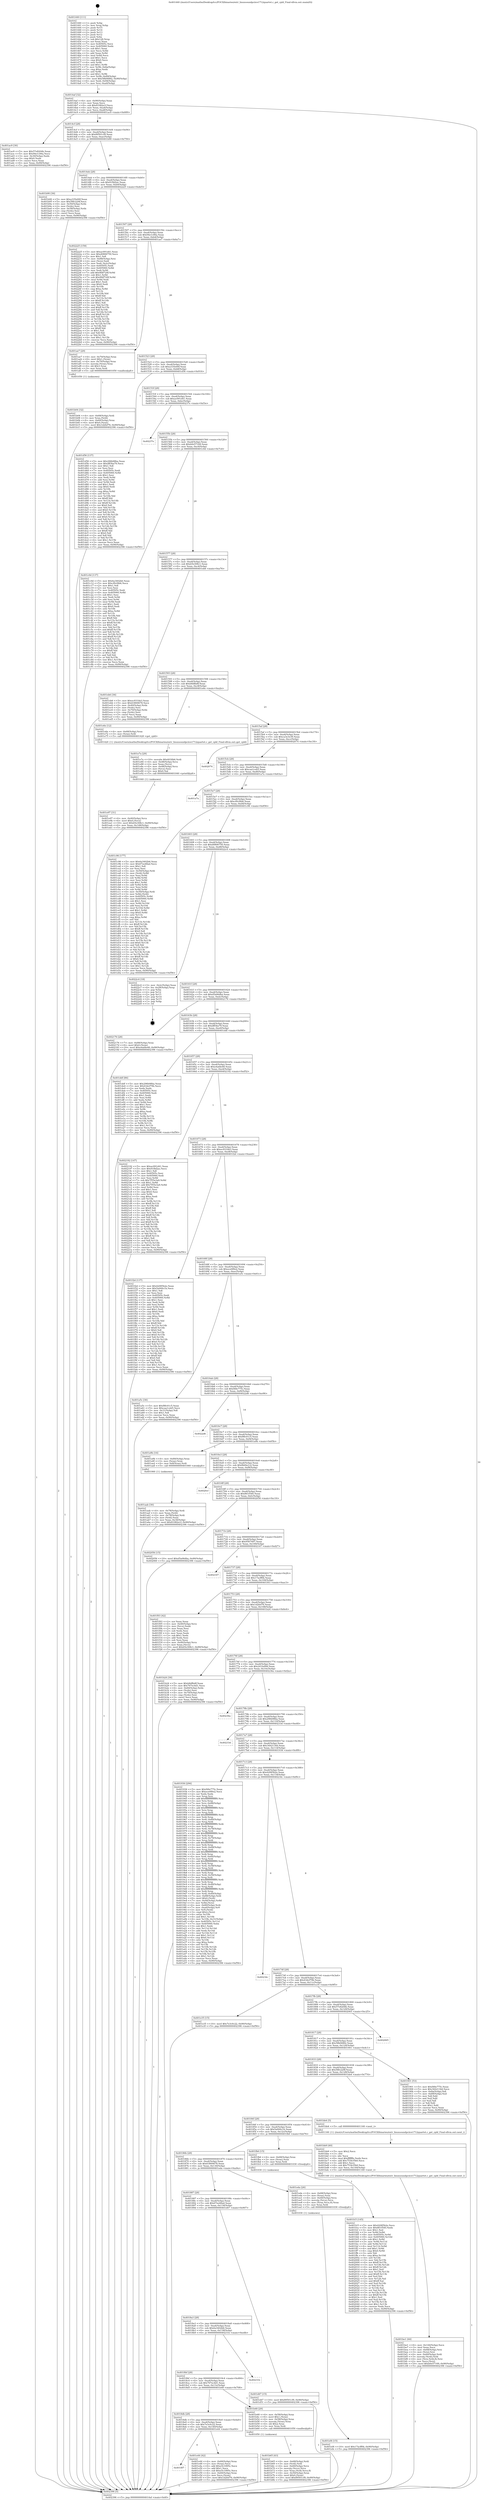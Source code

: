 digraph "0x401440" {
  label = "0x401440 (/mnt/c/Users/mathe/Desktop/tcc/POCII/binaries/extr_linuxsoundpciice1712quartet.c_get_cpld_Final-ollvm.out::main(0))"
  labelloc = "t"
  node[shape=record]

  Entry [label="",width=0.3,height=0.3,shape=circle,fillcolor=black,style=filled]
  "0x4014af" [label="{
     0x4014af [32]\l
     | [instrs]\l
     &nbsp;&nbsp;0x4014af \<+6\>: mov -0x90(%rbp),%eax\l
     &nbsp;&nbsp;0x4014b5 \<+2\>: mov %eax,%ecx\l
     &nbsp;&nbsp;0x4014b7 \<+6\>: sub $0x81082a1f,%ecx\l
     &nbsp;&nbsp;0x4014bd \<+6\>: mov %eax,-0xa4(%rbp)\l
     &nbsp;&nbsp;0x4014c3 \<+6\>: mov %ecx,-0xa8(%rbp)\l
     &nbsp;&nbsp;0x4014c9 \<+6\>: je 0000000000401ac9 \<main+0x689\>\l
  }"]
  "0x401ac9" [label="{
     0x401ac9 [30]\l
     | [instrs]\l
     &nbsp;&nbsp;0x401ac9 \<+5\>: mov $0x57e8204b,%eax\l
     &nbsp;&nbsp;0x401ace \<+5\>: mov $0x94e1c06a,%ecx\l
     &nbsp;&nbsp;0x401ad3 \<+3\>: mov -0x30(%rbp),%edx\l
     &nbsp;&nbsp;0x401ad6 \<+3\>: cmp $0x0,%edx\l
     &nbsp;&nbsp;0x401ad9 \<+3\>: cmove %ecx,%eax\l
     &nbsp;&nbsp;0x401adc \<+6\>: mov %eax,-0x90(%rbp)\l
     &nbsp;&nbsp;0x401ae2 \<+5\>: jmp 0000000000402396 \<main+0xf56\>\l
  }"]
  "0x4014cf" [label="{
     0x4014cf [28]\l
     | [instrs]\l
     &nbsp;&nbsp;0x4014cf \<+5\>: jmp 00000000004014d4 \<main+0x94\>\l
     &nbsp;&nbsp;0x4014d4 \<+6\>: mov -0xa4(%rbp),%eax\l
     &nbsp;&nbsp;0x4014da \<+5\>: sub $0x89501cf9,%eax\l
     &nbsp;&nbsp;0x4014df \<+6\>: mov %eax,-0xac(%rbp)\l
     &nbsp;&nbsp;0x4014e5 \<+6\>: je 0000000000401b90 \<main+0x750\>\l
  }"]
  Exit [label="",width=0.3,height=0.3,shape=circle,fillcolor=black,style=filled,peripheries=2]
  "0x401b90" [label="{
     0x401b90 [36]\l
     | [instrs]\l
     &nbsp;&nbsp;0x401b90 \<+5\>: mov $0xa335e00f,%eax\l
     &nbsp;&nbsp;0x401b95 \<+5\>: mov $0x58fc229f,%ecx\l
     &nbsp;&nbsp;0x401b9a \<+4\>: mov -0x50(%rbp),%rdx\l
     &nbsp;&nbsp;0x401b9e \<+2\>: mov (%rdx),%esi\l
     &nbsp;&nbsp;0x401ba0 \<+4\>: mov -0x58(%rbp),%rdx\l
     &nbsp;&nbsp;0x401ba4 \<+2\>: cmp (%rdx),%esi\l
     &nbsp;&nbsp;0x401ba6 \<+3\>: cmovl %ecx,%eax\l
     &nbsp;&nbsp;0x401ba9 \<+6\>: mov %eax,-0x90(%rbp)\l
     &nbsp;&nbsp;0x401baf \<+5\>: jmp 0000000000402396 \<main+0xf56\>\l
  }"]
  "0x4014eb" [label="{
     0x4014eb [28]\l
     | [instrs]\l
     &nbsp;&nbsp;0x4014eb \<+5\>: jmp 00000000004014f0 \<main+0xb0\>\l
     &nbsp;&nbsp;0x4014f0 \<+6\>: mov -0xa4(%rbp),%eax\l
     &nbsp;&nbsp;0x4014f6 \<+5\>: sub $0x91fbf2ac,%eax\l
     &nbsp;&nbsp;0x4014fb \<+6\>: mov %eax,-0xb0(%rbp)\l
     &nbsp;&nbsp;0x401501 \<+6\>: je 0000000000402225 \<main+0xde5\>\l
  }"]
  "0x401fc5" [label="{
     0x401fc5 [145]\l
     | [instrs]\l
     &nbsp;&nbsp;0x401fc5 \<+5\>: mov $0x42085b2e,%ecx\l
     &nbsp;&nbsp;0x401fca \<+5\>: mov $0x861f540,%edx\l
     &nbsp;&nbsp;0x401fcf \<+3\>: mov $0x1,%sil\l
     &nbsp;&nbsp;0x401fd2 \<+3\>: xor %r8d,%r8d\l
     &nbsp;&nbsp;0x401fd5 \<+8\>: mov 0x40505c,%r9d\l
     &nbsp;&nbsp;0x401fdd \<+8\>: mov 0x405060,%r10d\l
     &nbsp;&nbsp;0x401fe5 \<+4\>: sub $0x1,%r8d\l
     &nbsp;&nbsp;0x401fe9 \<+3\>: mov %r9d,%r11d\l
     &nbsp;&nbsp;0x401fec \<+3\>: add %r8d,%r11d\l
     &nbsp;&nbsp;0x401fef \<+4\>: imul %r11d,%r9d\l
     &nbsp;&nbsp;0x401ff3 \<+4\>: and $0x1,%r9d\l
     &nbsp;&nbsp;0x401ff7 \<+4\>: cmp $0x0,%r9d\l
     &nbsp;&nbsp;0x401ffb \<+3\>: sete %bl\l
     &nbsp;&nbsp;0x401ffe \<+4\>: cmp $0xa,%r10d\l
     &nbsp;&nbsp;0x402002 \<+4\>: setl %r14b\l
     &nbsp;&nbsp;0x402006 \<+3\>: mov %bl,%r15b\l
     &nbsp;&nbsp;0x402009 \<+4\>: xor $0xff,%r15b\l
     &nbsp;&nbsp;0x40200d \<+3\>: mov %r14b,%r12b\l
     &nbsp;&nbsp;0x402010 \<+4\>: xor $0xff,%r12b\l
     &nbsp;&nbsp;0x402014 \<+4\>: xor $0x1,%sil\l
     &nbsp;&nbsp;0x402018 \<+3\>: mov %r15b,%r13b\l
     &nbsp;&nbsp;0x40201b \<+4\>: and $0xff,%r13b\l
     &nbsp;&nbsp;0x40201f \<+3\>: and %sil,%bl\l
     &nbsp;&nbsp;0x402022 \<+3\>: mov %r12b,%al\l
     &nbsp;&nbsp;0x402025 \<+2\>: and $0xff,%al\l
     &nbsp;&nbsp;0x402027 \<+3\>: and %sil,%r14b\l
     &nbsp;&nbsp;0x40202a \<+3\>: or %bl,%r13b\l
     &nbsp;&nbsp;0x40202d \<+3\>: or %r14b,%al\l
     &nbsp;&nbsp;0x402030 \<+3\>: xor %al,%r13b\l
     &nbsp;&nbsp;0x402033 \<+3\>: or %r12b,%r15b\l
     &nbsp;&nbsp;0x402036 \<+4\>: xor $0xff,%r15b\l
     &nbsp;&nbsp;0x40203a \<+4\>: or $0x1,%sil\l
     &nbsp;&nbsp;0x40203e \<+3\>: and %sil,%r15b\l
     &nbsp;&nbsp;0x402041 \<+3\>: or %r15b,%r13b\l
     &nbsp;&nbsp;0x402044 \<+4\>: test $0x1,%r13b\l
     &nbsp;&nbsp;0x402048 \<+3\>: cmovne %edx,%ecx\l
     &nbsp;&nbsp;0x40204b \<+6\>: mov %ecx,-0x90(%rbp)\l
     &nbsp;&nbsp;0x402051 \<+5\>: jmp 0000000000402396 \<main+0xf56\>\l
  }"]
  "0x402225" [label="{
     0x402225 [159]\l
     | [instrs]\l
     &nbsp;&nbsp;0x402225 \<+5\>: mov $0xac091d41,%eax\l
     &nbsp;&nbsp;0x40222a \<+5\>: mov $0xd0806750,%ecx\l
     &nbsp;&nbsp;0x40222f \<+2\>: mov $0x1,%dl\l
     &nbsp;&nbsp;0x402231 \<+7\>: mov -0x88(%rbp),%rsi\l
     &nbsp;&nbsp;0x402238 \<+2\>: mov (%rsi),%edi\l
     &nbsp;&nbsp;0x40223a \<+3\>: mov %edi,-0x2c(%rbp)\l
     &nbsp;&nbsp;0x40223d \<+7\>: mov 0x40505c,%edi\l
     &nbsp;&nbsp;0x402244 \<+8\>: mov 0x405060,%r8d\l
     &nbsp;&nbsp;0x40224c \<+3\>: mov %edi,%r9d\l
     &nbsp;&nbsp;0x40224f \<+7\>: add $0x9fdf729f,%r9d\l
     &nbsp;&nbsp;0x402256 \<+4\>: sub $0x1,%r9d\l
     &nbsp;&nbsp;0x40225a \<+7\>: sub $0x9fdf729f,%r9d\l
     &nbsp;&nbsp;0x402261 \<+4\>: imul %r9d,%edi\l
     &nbsp;&nbsp;0x402265 \<+3\>: and $0x1,%edi\l
     &nbsp;&nbsp;0x402268 \<+3\>: cmp $0x0,%edi\l
     &nbsp;&nbsp;0x40226b \<+4\>: sete %r10b\l
     &nbsp;&nbsp;0x40226f \<+4\>: cmp $0xa,%r8d\l
     &nbsp;&nbsp;0x402273 \<+4\>: setl %r11b\l
     &nbsp;&nbsp;0x402277 \<+3\>: mov %r10b,%bl\l
     &nbsp;&nbsp;0x40227a \<+3\>: xor $0xff,%bl\l
     &nbsp;&nbsp;0x40227d \<+3\>: mov %r11b,%r14b\l
     &nbsp;&nbsp;0x402280 \<+4\>: xor $0xff,%r14b\l
     &nbsp;&nbsp;0x402284 \<+3\>: xor $0x1,%dl\l
     &nbsp;&nbsp;0x402287 \<+3\>: mov %bl,%r15b\l
     &nbsp;&nbsp;0x40228a \<+4\>: and $0xff,%r15b\l
     &nbsp;&nbsp;0x40228e \<+3\>: and %dl,%r10b\l
     &nbsp;&nbsp;0x402291 \<+3\>: mov %r14b,%r12b\l
     &nbsp;&nbsp;0x402294 \<+4\>: and $0xff,%r12b\l
     &nbsp;&nbsp;0x402298 \<+3\>: and %dl,%r11b\l
     &nbsp;&nbsp;0x40229b \<+3\>: or %r10b,%r15b\l
     &nbsp;&nbsp;0x40229e \<+3\>: or %r11b,%r12b\l
     &nbsp;&nbsp;0x4022a1 \<+3\>: xor %r12b,%r15b\l
     &nbsp;&nbsp;0x4022a4 \<+3\>: or %r14b,%bl\l
     &nbsp;&nbsp;0x4022a7 \<+3\>: xor $0xff,%bl\l
     &nbsp;&nbsp;0x4022aa \<+3\>: or $0x1,%dl\l
     &nbsp;&nbsp;0x4022ad \<+2\>: and %dl,%bl\l
     &nbsp;&nbsp;0x4022af \<+3\>: or %bl,%r15b\l
     &nbsp;&nbsp;0x4022b2 \<+4\>: test $0x1,%r15b\l
     &nbsp;&nbsp;0x4022b6 \<+3\>: cmovne %ecx,%eax\l
     &nbsp;&nbsp;0x4022b9 \<+6\>: mov %eax,-0x90(%rbp)\l
     &nbsp;&nbsp;0x4022bf \<+5\>: jmp 0000000000402396 \<main+0xf56\>\l
  }"]
  "0x401507" [label="{
     0x401507 [28]\l
     | [instrs]\l
     &nbsp;&nbsp;0x401507 \<+5\>: jmp 000000000040150c \<main+0xcc\>\l
     &nbsp;&nbsp;0x40150c \<+6\>: mov -0xa4(%rbp),%eax\l
     &nbsp;&nbsp;0x401512 \<+5\>: sub $0x94e1c06a,%eax\l
     &nbsp;&nbsp;0x401517 \<+6\>: mov %eax,-0xb4(%rbp)\l
     &nbsp;&nbsp;0x40151d \<+6\>: je 0000000000401ae7 \<main+0x6a7\>\l
  }"]
  "0x401ef4" [label="{
     0x401ef4 [15]\l
     | [instrs]\l
     &nbsp;&nbsp;0x401ef4 \<+10\>: movl $0x17acff0b,-0x90(%rbp)\l
     &nbsp;&nbsp;0x401efe \<+5\>: jmp 0000000000402396 \<main+0xf56\>\l
  }"]
  "0x401ae7" [label="{
     0x401ae7 [29]\l
     | [instrs]\l
     &nbsp;&nbsp;0x401ae7 \<+4\>: mov -0x70(%rbp),%rax\l
     &nbsp;&nbsp;0x401aeb \<+6\>: movl $0x1,(%rax)\l
     &nbsp;&nbsp;0x401af1 \<+4\>: mov -0x70(%rbp),%rax\l
     &nbsp;&nbsp;0x401af5 \<+3\>: movslq (%rax),%rax\l
     &nbsp;&nbsp;0x401af8 \<+4\>: shl $0x3,%rax\l
     &nbsp;&nbsp;0x401afc \<+3\>: mov %rax,%rdi\l
     &nbsp;&nbsp;0x401aff \<+5\>: call 0000000000401050 \<malloc@plt\>\l
     | [calls]\l
     &nbsp;&nbsp;0x401050 \{1\} (unknown)\l
  }"]
  "0x401523" [label="{
     0x401523 [28]\l
     | [instrs]\l
     &nbsp;&nbsp;0x401523 \<+5\>: jmp 0000000000401528 \<main+0xe8\>\l
     &nbsp;&nbsp;0x401528 \<+6\>: mov -0xa4(%rbp),%eax\l
     &nbsp;&nbsp;0x40152e \<+5\>: sub $0xa335e00f,%eax\l
     &nbsp;&nbsp;0x401533 \<+6\>: mov %eax,-0xb8(%rbp)\l
     &nbsp;&nbsp;0x401539 \<+6\>: je 0000000000401d56 \<main+0x916\>\l
  }"]
  "0x401e97" [label="{
     0x401e97 [31]\l
     | [instrs]\l
     &nbsp;&nbsp;0x401e97 \<+4\>: mov -0x40(%rbp),%rcx\l
     &nbsp;&nbsp;0x401e9b \<+6\>: movl $0x0,(%rcx)\l
     &nbsp;&nbsp;0x401ea1 \<+10\>: movl $0xb5e308c1,-0x90(%rbp)\l
     &nbsp;&nbsp;0x401eab \<+6\>: mov %eax,-0x148(%rbp)\l
     &nbsp;&nbsp;0x401eb1 \<+5\>: jmp 0000000000402396 \<main+0xf56\>\l
  }"]
  "0x401d56" [label="{
     0x401d56 [137]\l
     | [instrs]\l
     &nbsp;&nbsp;0x401d56 \<+5\>: mov $0x296b98ba,%eax\l
     &nbsp;&nbsp;0x401d5b \<+5\>: mov $0xdff3ba79,%ecx\l
     &nbsp;&nbsp;0x401d60 \<+2\>: mov $0x1,%dl\l
     &nbsp;&nbsp;0x401d62 \<+2\>: xor %esi,%esi\l
     &nbsp;&nbsp;0x401d64 \<+7\>: mov 0x40505c,%edi\l
     &nbsp;&nbsp;0x401d6b \<+8\>: mov 0x405060,%r8d\l
     &nbsp;&nbsp;0x401d73 \<+3\>: sub $0x1,%esi\l
     &nbsp;&nbsp;0x401d76 \<+3\>: mov %edi,%r9d\l
     &nbsp;&nbsp;0x401d79 \<+3\>: add %esi,%r9d\l
     &nbsp;&nbsp;0x401d7c \<+4\>: imul %r9d,%edi\l
     &nbsp;&nbsp;0x401d80 \<+3\>: and $0x1,%edi\l
     &nbsp;&nbsp;0x401d83 \<+3\>: cmp $0x0,%edi\l
     &nbsp;&nbsp;0x401d86 \<+4\>: sete %r10b\l
     &nbsp;&nbsp;0x401d8a \<+4\>: cmp $0xa,%r8d\l
     &nbsp;&nbsp;0x401d8e \<+4\>: setl %r11b\l
     &nbsp;&nbsp;0x401d92 \<+3\>: mov %r10b,%bl\l
     &nbsp;&nbsp;0x401d95 \<+3\>: xor $0xff,%bl\l
     &nbsp;&nbsp;0x401d98 \<+3\>: mov %r11b,%r14b\l
     &nbsp;&nbsp;0x401d9b \<+4\>: xor $0xff,%r14b\l
     &nbsp;&nbsp;0x401d9f \<+3\>: xor $0x0,%dl\l
     &nbsp;&nbsp;0x401da2 \<+3\>: mov %bl,%r15b\l
     &nbsp;&nbsp;0x401da5 \<+4\>: and $0x0,%r15b\l
     &nbsp;&nbsp;0x401da9 \<+3\>: and %dl,%r10b\l
     &nbsp;&nbsp;0x401dac \<+3\>: mov %r14b,%r12b\l
     &nbsp;&nbsp;0x401daf \<+4\>: and $0x0,%r12b\l
     &nbsp;&nbsp;0x401db3 \<+3\>: and %dl,%r11b\l
     &nbsp;&nbsp;0x401db6 \<+3\>: or %r10b,%r15b\l
     &nbsp;&nbsp;0x401db9 \<+3\>: or %r11b,%r12b\l
     &nbsp;&nbsp;0x401dbc \<+3\>: xor %r12b,%r15b\l
     &nbsp;&nbsp;0x401dbf \<+3\>: or %r14b,%bl\l
     &nbsp;&nbsp;0x401dc2 \<+3\>: xor $0xff,%bl\l
     &nbsp;&nbsp;0x401dc5 \<+3\>: or $0x0,%dl\l
     &nbsp;&nbsp;0x401dc8 \<+2\>: and %dl,%bl\l
     &nbsp;&nbsp;0x401dca \<+3\>: or %bl,%r15b\l
     &nbsp;&nbsp;0x401dcd \<+4\>: test $0x1,%r15b\l
     &nbsp;&nbsp;0x401dd1 \<+3\>: cmovne %ecx,%eax\l
     &nbsp;&nbsp;0x401dd4 \<+6\>: mov %eax,-0x90(%rbp)\l
     &nbsp;&nbsp;0x401dda \<+5\>: jmp 0000000000402396 \<main+0xf56\>\l
  }"]
  "0x40153f" [label="{
     0x40153f [28]\l
     | [instrs]\l
     &nbsp;&nbsp;0x40153f \<+5\>: jmp 0000000000401544 \<main+0x104\>\l
     &nbsp;&nbsp;0x401544 \<+6\>: mov -0xa4(%rbp),%eax\l
     &nbsp;&nbsp;0x40154a \<+5\>: sub $0xac091d41,%eax\l
     &nbsp;&nbsp;0x40154f \<+6\>: mov %eax,-0xbc(%rbp)\l
     &nbsp;&nbsp;0x401555 \<+6\>: je 000000000040237e \<main+0xf3e\>\l
  }"]
  "0x401e7a" [label="{
     0x401e7a [29]\l
     | [instrs]\l
     &nbsp;&nbsp;0x401e7a \<+10\>: movabs $0x4030b6,%rdi\l
     &nbsp;&nbsp;0x401e84 \<+4\>: mov -0x48(%rbp),%rcx\l
     &nbsp;&nbsp;0x401e88 \<+2\>: mov %eax,(%rcx)\l
     &nbsp;&nbsp;0x401e8a \<+4\>: mov -0x48(%rbp),%rcx\l
     &nbsp;&nbsp;0x401e8e \<+2\>: mov (%rcx),%esi\l
     &nbsp;&nbsp;0x401e90 \<+2\>: mov $0x0,%al\l
     &nbsp;&nbsp;0x401e92 \<+5\>: call 0000000000401040 \<printf@plt\>\l
     | [calls]\l
     &nbsp;&nbsp;0x401040 \{1\} (unknown)\l
  }"]
  "0x40237e" [label="{
     0x40237e\l
  }", style=dashed]
  "0x40155b" [label="{
     0x40155b [28]\l
     | [instrs]\l
     &nbsp;&nbsp;0x40155b \<+5\>: jmp 0000000000401560 \<main+0x120\>\l
     &nbsp;&nbsp;0x401560 \<+6\>: mov -0xa4(%rbp),%eax\l
     &nbsp;&nbsp;0x401566 \<+5\>: sub $0xb0e57169,%eax\l
     &nbsp;&nbsp;0x40156b \<+6\>: mov %eax,-0xc0(%rbp)\l
     &nbsp;&nbsp;0x401571 \<+6\>: je 0000000000401c0d \<main+0x7cd\>\l
  }"]
  "0x4018f7" [label="{
     0x4018f7\l
  }", style=dashed]
  "0x401c0d" [label="{
     0x401c0d [137]\l
     | [instrs]\l
     &nbsp;&nbsp;0x401c0d \<+5\>: mov $0x6a3402b6,%eax\l
     &nbsp;&nbsp;0x401c12 \<+5\>: mov $0xcf0cf4b6,%ecx\l
     &nbsp;&nbsp;0x401c17 \<+2\>: mov $0x1,%dl\l
     &nbsp;&nbsp;0x401c19 \<+2\>: xor %esi,%esi\l
     &nbsp;&nbsp;0x401c1b \<+7\>: mov 0x40505c,%edi\l
     &nbsp;&nbsp;0x401c22 \<+8\>: mov 0x405060,%r8d\l
     &nbsp;&nbsp;0x401c2a \<+3\>: sub $0x1,%esi\l
     &nbsp;&nbsp;0x401c2d \<+3\>: mov %edi,%r9d\l
     &nbsp;&nbsp;0x401c30 \<+3\>: add %esi,%r9d\l
     &nbsp;&nbsp;0x401c33 \<+4\>: imul %r9d,%edi\l
     &nbsp;&nbsp;0x401c37 \<+3\>: and $0x1,%edi\l
     &nbsp;&nbsp;0x401c3a \<+3\>: cmp $0x0,%edi\l
     &nbsp;&nbsp;0x401c3d \<+4\>: sete %r10b\l
     &nbsp;&nbsp;0x401c41 \<+4\>: cmp $0xa,%r8d\l
     &nbsp;&nbsp;0x401c45 \<+4\>: setl %r11b\l
     &nbsp;&nbsp;0x401c49 \<+3\>: mov %r10b,%bl\l
     &nbsp;&nbsp;0x401c4c \<+3\>: xor $0xff,%bl\l
     &nbsp;&nbsp;0x401c4f \<+3\>: mov %r11b,%r14b\l
     &nbsp;&nbsp;0x401c52 \<+4\>: xor $0xff,%r14b\l
     &nbsp;&nbsp;0x401c56 \<+3\>: xor $0x1,%dl\l
     &nbsp;&nbsp;0x401c59 \<+3\>: mov %bl,%r15b\l
     &nbsp;&nbsp;0x401c5c \<+4\>: and $0xff,%r15b\l
     &nbsp;&nbsp;0x401c60 \<+3\>: and %dl,%r10b\l
     &nbsp;&nbsp;0x401c63 \<+3\>: mov %r14b,%r12b\l
     &nbsp;&nbsp;0x401c66 \<+4\>: and $0xff,%r12b\l
     &nbsp;&nbsp;0x401c6a \<+3\>: and %dl,%r11b\l
     &nbsp;&nbsp;0x401c6d \<+3\>: or %r10b,%r15b\l
     &nbsp;&nbsp;0x401c70 \<+3\>: or %r11b,%r12b\l
     &nbsp;&nbsp;0x401c73 \<+3\>: xor %r12b,%r15b\l
     &nbsp;&nbsp;0x401c76 \<+3\>: or %r14b,%bl\l
     &nbsp;&nbsp;0x401c79 \<+3\>: xor $0xff,%bl\l
     &nbsp;&nbsp;0x401c7c \<+3\>: or $0x1,%dl\l
     &nbsp;&nbsp;0x401c7f \<+2\>: and %dl,%bl\l
     &nbsp;&nbsp;0x401c81 \<+3\>: or %bl,%r15b\l
     &nbsp;&nbsp;0x401c84 \<+4\>: test $0x1,%r15b\l
     &nbsp;&nbsp;0x401c88 \<+3\>: cmovne %ecx,%eax\l
     &nbsp;&nbsp;0x401c8b \<+6\>: mov %eax,-0x90(%rbp)\l
     &nbsp;&nbsp;0x401c91 \<+5\>: jmp 0000000000402396 \<main+0xf56\>\l
  }"]
  "0x401577" [label="{
     0x401577 [28]\l
     | [instrs]\l
     &nbsp;&nbsp;0x401577 \<+5\>: jmp 000000000040157c \<main+0x13c\>\l
     &nbsp;&nbsp;0x40157c \<+6\>: mov -0xa4(%rbp),%eax\l
     &nbsp;&nbsp;0x401582 \<+5\>: sub $0xb5e308c1,%eax\l
     &nbsp;&nbsp;0x401587 \<+6\>: mov %eax,-0xc4(%rbp)\l
     &nbsp;&nbsp;0x40158d \<+6\>: je 0000000000401eb6 \<main+0xa76\>\l
  }"]
  "0x401e44" [label="{
     0x401e44 [42]\l
     | [instrs]\l
     &nbsp;&nbsp;0x401e44 \<+4\>: mov -0x60(%rbp),%rax\l
     &nbsp;&nbsp;0x401e48 \<+2\>: mov (%rax),%ecx\l
     &nbsp;&nbsp;0x401e4a \<+6\>: add $0xe5c1895c,%ecx\l
     &nbsp;&nbsp;0x401e50 \<+3\>: add $0x1,%ecx\l
     &nbsp;&nbsp;0x401e53 \<+6\>: sub $0xe5c1895c,%ecx\l
     &nbsp;&nbsp;0x401e59 \<+4\>: mov -0x60(%rbp),%rax\l
     &nbsp;&nbsp;0x401e5d \<+2\>: mov %ecx,(%rax)\l
     &nbsp;&nbsp;0x401e5f \<+10\>: movl $0x1d2fef76,-0x90(%rbp)\l
     &nbsp;&nbsp;0x401e69 \<+5\>: jmp 0000000000402396 \<main+0xf56\>\l
  }"]
  "0x401eb6" [label="{
     0x401eb6 [36]\l
     | [instrs]\l
     &nbsp;&nbsp;0x401eb6 \<+5\>: mov $0xec931bb3,%eax\l
     &nbsp;&nbsp;0x401ebb \<+5\>: mov $0x63800678,%ecx\l
     &nbsp;&nbsp;0x401ec0 \<+4\>: mov -0x40(%rbp),%rdx\l
     &nbsp;&nbsp;0x401ec4 \<+2\>: mov (%rdx),%esi\l
     &nbsp;&nbsp;0x401ec6 \<+4\>: mov -0x70(%rbp),%rdx\l
     &nbsp;&nbsp;0x401eca \<+2\>: cmp (%rdx),%esi\l
     &nbsp;&nbsp;0x401ecc \<+3\>: cmovl %ecx,%eax\l
     &nbsp;&nbsp;0x401ecf \<+6\>: mov %eax,-0x90(%rbp)\l
     &nbsp;&nbsp;0x401ed5 \<+5\>: jmp 0000000000402396 \<main+0xf56\>\l
  }"]
  "0x401593" [label="{
     0x401593 [28]\l
     | [instrs]\l
     &nbsp;&nbsp;0x401593 \<+5\>: jmp 0000000000401598 \<main+0x158\>\l
     &nbsp;&nbsp;0x401598 \<+6\>: mov -0xa4(%rbp),%eax\l
     &nbsp;&nbsp;0x40159e \<+5\>: sub $0xb8dffa8f,%eax\l
     &nbsp;&nbsp;0x4015a3 \<+6\>: mov %eax,-0xc8(%rbp)\l
     &nbsp;&nbsp;0x4015a9 \<+6\>: je 0000000000401e6e \<main+0xa2e\>\l
  }"]
  "0x401be1" [label="{
     0x401be1 [44]\l
     | [instrs]\l
     &nbsp;&nbsp;0x401be1 \<+6\>: mov -0x144(%rbp),%ecx\l
     &nbsp;&nbsp;0x401be7 \<+3\>: imul %eax,%ecx\l
     &nbsp;&nbsp;0x401bea \<+4\>: mov -0x68(%rbp),%rsi\l
     &nbsp;&nbsp;0x401bee \<+3\>: mov (%rsi),%rsi\l
     &nbsp;&nbsp;0x401bf1 \<+4\>: mov -0x60(%rbp),%rdi\l
     &nbsp;&nbsp;0x401bf5 \<+3\>: movslq (%rdi),%rdi\l
     &nbsp;&nbsp;0x401bf8 \<+4\>: mov (%rsi,%rdi,8),%rsi\l
     &nbsp;&nbsp;0x401bfc \<+2\>: mov %ecx,(%rsi)\l
     &nbsp;&nbsp;0x401bfe \<+10\>: movl $0xb0e57169,-0x90(%rbp)\l
     &nbsp;&nbsp;0x401c08 \<+5\>: jmp 0000000000402396 \<main+0xf56\>\l
  }"]
  "0x401e6e" [label="{
     0x401e6e [12]\l
     | [instrs]\l
     &nbsp;&nbsp;0x401e6e \<+4\>: mov -0x68(%rbp),%rax\l
     &nbsp;&nbsp;0x401e72 \<+3\>: mov (%rax),%rdi\l
     &nbsp;&nbsp;0x401e75 \<+5\>: call 0000000000401420 \<get_cpld\>\l
     | [calls]\l
     &nbsp;&nbsp;0x401420 \{1\} (/mnt/c/Users/mathe/Desktop/tcc/POCII/binaries/extr_linuxsoundpciice1712quartet.c_get_cpld_Final-ollvm.out::get_cpld)\l
  }"]
  "0x4015af" [label="{
     0x4015af [28]\l
     | [instrs]\l
     &nbsp;&nbsp;0x4015af \<+5\>: jmp 00000000004015b4 \<main+0x174\>\l
     &nbsp;&nbsp;0x4015b4 \<+6\>: mov -0xa4(%rbp),%eax\l
     &nbsp;&nbsp;0x4015ba \<+5\>: sub $0xca3e3e39,%eax\l
     &nbsp;&nbsp;0x4015bf \<+6\>: mov %eax,-0xcc(%rbp)\l
     &nbsp;&nbsp;0x4015c5 \<+6\>: je 0000000000402074 \<main+0xc34\>\l
  }"]
  "0x401bb9" [label="{
     0x401bb9 [40]\l
     | [instrs]\l
     &nbsp;&nbsp;0x401bb9 \<+5\>: mov $0x2,%ecx\l
     &nbsp;&nbsp;0x401bbe \<+1\>: cltd\l
     &nbsp;&nbsp;0x401bbf \<+2\>: idiv %ecx\l
     &nbsp;&nbsp;0x401bc1 \<+6\>: imul $0xfffffffe,%edx,%ecx\l
     &nbsp;&nbsp;0x401bc7 \<+6\>: add $0x753b35b0,%ecx\l
     &nbsp;&nbsp;0x401bcd \<+3\>: add $0x1,%ecx\l
     &nbsp;&nbsp;0x401bd0 \<+6\>: sub $0x753b35b0,%ecx\l
     &nbsp;&nbsp;0x401bd6 \<+6\>: mov %ecx,-0x144(%rbp)\l
     &nbsp;&nbsp;0x401bdc \<+5\>: call 0000000000401160 \<next_i\>\l
     | [calls]\l
     &nbsp;&nbsp;0x401160 \{1\} (/mnt/c/Users/mathe/Desktop/tcc/POCII/binaries/extr_linuxsoundpciice1712quartet.c_get_cpld_Final-ollvm.out::next_i)\l
  }"]
  "0x402074" [label="{
     0x402074\l
  }", style=dashed]
  "0x4015cb" [label="{
     0x4015cb [28]\l
     | [instrs]\l
     &nbsp;&nbsp;0x4015cb \<+5\>: jmp 00000000004015d0 \<main+0x190\>\l
     &nbsp;&nbsp;0x4015d0 \<+6\>: mov -0xa4(%rbp),%eax\l
     &nbsp;&nbsp;0x4015d6 \<+5\>: sub $0xcaa1ceb5,%eax\l
     &nbsp;&nbsp;0x4015db \<+6\>: mov %eax,-0xd0(%rbp)\l
     &nbsp;&nbsp;0x4015e1 \<+6\>: je 0000000000401a7a \<main+0x63a\>\l
  }"]
  "0x401b65" [label="{
     0x401b65 [43]\l
     | [instrs]\l
     &nbsp;&nbsp;0x401b65 \<+4\>: mov -0x68(%rbp),%rdi\l
     &nbsp;&nbsp;0x401b69 \<+3\>: mov (%rdi),%rdi\l
     &nbsp;&nbsp;0x401b6c \<+4\>: mov -0x60(%rbp),%rcx\l
     &nbsp;&nbsp;0x401b70 \<+3\>: movslq (%rcx),%rcx\l
     &nbsp;&nbsp;0x401b73 \<+4\>: mov %rax,(%rdi,%rcx,8)\l
     &nbsp;&nbsp;0x401b77 \<+4\>: mov -0x50(%rbp),%rax\l
     &nbsp;&nbsp;0x401b7b \<+6\>: movl $0x0,(%rax)\l
     &nbsp;&nbsp;0x401b81 \<+10\>: movl $0x89501cf9,-0x90(%rbp)\l
     &nbsp;&nbsp;0x401b8b \<+5\>: jmp 0000000000402396 \<main+0xf56\>\l
  }"]
  "0x401a7a" [label="{
     0x401a7a\l
  }", style=dashed]
  "0x4015e7" [label="{
     0x4015e7 [28]\l
     | [instrs]\l
     &nbsp;&nbsp;0x4015e7 \<+5\>: jmp 00000000004015ec \<main+0x1ac\>\l
     &nbsp;&nbsp;0x4015ec \<+6\>: mov -0xa4(%rbp),%eax\l
     &nbsp;&nbsp;0x4015f2 \<+5\>: sub $0xcf0cf4b6,%eax\l
     &nbsp;&nbsp;0x4015f7 \<+6\>: mov %eax,-0xd4(%rbp)\l
     &nbsp;&nbsp;0x4015fd \<+6\>: je 0000000000401c96 \<main+0x856\>\l
  }"]
  "0x4018db" [label="{
     0x4018db [28]\l
     | [instrs]\l
     &nbsp;&nbsp;0x4018db \<+5\>: jmp 00000000004018e0 \<main+0x4a0\>\l
     &nbsp;&nbsp;0x4018e0 \<+6\>: mov -0xa4(%rbp),%eax\l
     &nbsp;&nbsp;0x4018e6 \<+5\>: sub $0x7e3c0c22,%eax\l
     &nbsp;&nbsp;0x4018eb \<+6\>: mov %eax,-0x140(%rbp)\l
     &nbsp;&nbsp;0x4018f1 \<+6\>: je 0000000000401e44 \<main+0xa04\>\l
  }"]
  "0x401c96" [label="{
     0x401c96 [177]\l
     | [instrs]\l
     &nbsp;&nbsp;0x401c96 \<+5\>: mov $0x6a3402b6,%eax\l
     &nbsp;&nbsp;0x401c9b \<+5\>: mov $0x67ee48ad,%ecx\l
     &nbsp;&nbsp;0x401ca0 \<+2\>: mov $0x1,%dl\l
     &nbsp;&nbsp;0x401ca2 \<+2\>: xor %esi,%esi\l
     &nbsp;&nbsp;0x401ca4 \<+4\>: mov -0x50(%rbp),%rdi\l
     &nbsp;&nbsp;0x401ca8 \<+3\>: mov (%rdi),%r8d\l
     &nbsp;&nbsp;0x401cab \<+3\>: mov %esi,%r9d\l
     &nbsp;&nbsp;0x401cae \<+3\>: sub %r8d,%r9d\l
     &nbsp;&nbsp;0x401cb1 \<+3\>: mov %esi,%r8d\l
     &nbsp;&nbsp;0x401cb4 \<+4\>: sub $0x1,%r8d\l
     &nbsp;&nbsp;0x401cb8 \<+3\>: add %r8d,%r9d\l
     &nbsp;&nbsp;0x401cbb \<+3\>: mov %esi,%r8d\l
     &nbsp;&nbsp;0x401cbe \<+3\>: sub %r9d,%r8d\l
     &nbsp;&nbsp;0x401cc1 \<+4\>: mov -0x50(%rbp),%rdi\l
     &nbsp;&nbsp;0x401cc5 \<+3\>: mov %r8d,(%rdi)\l
     &nbsp;&nbsp;0x401cc8 \<+8\>: mov 0x40505c,%r8d\l
     &nbsp;&nbsp;0x401cd0 \<+8\>: mov 0x405060,%r9d\l
     &nbsp;&nbsp;0x401cd8 \<+3\>: sub $0x1,%esi\l
     &nbsp;&nbsp;0x401cdb \<+3\>: mov %r8d,%r10d\l
     &nbsp;&nbsp;0x401cde \<+3\>: add %esi,%r10d\l
     &nbsp;&nbsp;0x401ce1 \<+4\>: imul %r10d,%r8d\l
     &nbsp;&nbsp;0x401ce5 \<+4\>: and $0x1,%r8d\l
     &nbsp;&nbsp;0x401ce9 \<+4\>: cmp $0x0,%r8d\l
     &nbsp;&nbsp;0x401ced \<+4\>: sete %r11b\l
     &nbsp;&nbsp;0x401cf1 \<+4\>: cmp $0xa,%r9d\l
     &nbsp;&nbsp;0x401cf5 \<+3\>: setl %bl\l
     &nbsp;&nbsp;0x401cf8 \<+3\>: mov %r11b,%r14b\l
     &nbsp;&nbsp;0x401cfb \<+4\>: xor $0xff,%r14b\l
     &nbsp;&nbsp;0x401cff \<+3\>: mov %bl,%r15b\l
     &nbsp;&nbsp;0x401d02 \<+4\>: xor $0xff,%r15b\l
     &nbsp;&nbsp;0x401d06 \<+3\>: xor $0x0,%dl\l
     &nbsp;&nbsp;0x401d09 \<+3\>: mov %r14b,%r12b\l
     &nbsp;&nbsp;0x401d0c \<+4\>: and $0x0,%r12b\l
     &nbsp;&nbsp;0x401d10 \<+3\>: and %dl,%r11b\l
     &nbsp;&nbsp;0x401d13 \<+3\>: mov %r15b,%r13b\l
     &nbsp;&nbsp;0x401d16 \<+4\>: and $0x0,%r13b\l
     &nbsp;&nbsp;0x401d1a \<+2\>: and %dl,%bl\l
     &nbsp;&nbsp;0x401d1c \<+3\>: or %r11b,%r12b\l
     &nbsp;&nbsp;0x401d1f \<+3\>: or %bl,%r13b\l
     &nbsp;&nbsp;0x401d22 \<+3\>: xor %r13b,%r12b\l
     &nbsp;&nbsp;0x401d25 \<+3\>: or %r15b,%r14b\l
     &nbsp;&nbsp;0x401d28 \<+4\>: xor $0xff,%r14b\l
     &nbsp;&nbsp;0x401d2c \<+3\>: or $0x0,%dl\l
     &nbsp;&nbsp;0x401d2f \<+3\>: and %dl,%r14b\l
     &nbsp;&nbsp;0x401d32 \<+3\>: or %r14b,%r12b\l
     &nbsp;&nbsp;0x401d35 \<+4\>: test $0x1,%r12b\l
     &nbsp;&nbsp;0x401d39 \<+3\>: cmovne %ecx,%eax\l
     &nbsp;&nbsp;0x401d3c \<+6\>: mov %eax,-0x90(%rbp)\l
     &nbsp;&nbsp;0x401d42 \<+5\>: jmp 0000000000402396 \<main+0xf56\>\l
  }"]
  "0x401603" [label="{
     0x401603 [28]\l
     | [instrs]\l
     &nbsp;&nbsp;0x401603 \<+5\>: jmp 0000000000401608 \<main+0x1c8\>\l
     &nbsp;&nbsp;0x401608 \<+6\>: mov -0xa4(%rbp),%eax\l
     &nbsp;&nbsp;0x40160e \<+5\>: sub $0xd0806750,%eax\l
     &nbsp;&nbsp;0x401613 \<+6\>: mov %eax,-0xd8(%rbp)\l
     &nbsp;&nbsp;0x401619 \<+6\>: je 00000000004022c4 \<main+0xe84\>\l
  }"]
  "0x401b48" [label="{
     0x401b48 [29]\l
     | [instrs]\l
     &nbsp;&nbsp;0x401b48 \<+4\>: mov -0x58(%rbp),%rax\l
     &nbsp;&nbsp;0x401b4c \<+6\>: movl $0x1,(%rax)\l
     &nbsp;&nbsp;0x401b52 \<+4\>: mov -0x58(%rbp),%rax\l
     &nbsp;&nbsp;0x401b56 \<+3\>: movslq (%rax),%rax\l
     &nbsp;&nbsp;0x401b59 \<+4\>: shl $0x2,%rax\l
     &nbsp;&nbsp;0x401b5d \<+3\>: mov %rax,%rdi\l
     &nbsp;&nbsp;0x401b60 \<+5\>: call 0000000000401050 \<malloc@plt\>\l
     | [calls]\l
     &nbsp;&nbsp;0x401050 \{1\} (unknown)\l
  }"]
  "0x4022c4" [label="{
     0x4022c4 [18]\l
     | [instrs]\l
     &nbsp;&nbsp;0x4022c4 \<+3\>: mov -0x2c(%rbp),%eax\l
     &nbsp;&nbsp;0x4022c7 \<+4\>: lea -0x28(%rbp),%rsp\l
     &nbsp;&nbsp;0x4022cb \<+1\>: pop %rbx\l
     &nbsp;&nbsp;0x4022cc \<+2\>: pop %r12\l
     &nbsp;&nbsp;0x4022ce \<+2\>: pop %r13\l
     &nbsp;&nbsp;0x4022d0 \<+2\>: pop %r14\l
     &nbsp;&nbsp;0x4022d2 \<+2\>: pop %r15\l
     &nbsp;&nbsp;0x4022d4 \<+1\>: pop %rbp\l
     &nbsp;&nbsp;0x4022d5 \<+1\>: ret\l
  }"]
  "0x40161f" [label="{
     0x40161f [28]\l
     | [instrs]\l
     &nbsp;&nbsp;0x40161f \<+5\>: jmp 0000000000401624 \<main+0x1e4\>\l
     &nbsp;&nbsp;0x401624 \<+6\>: mov -0xa4(%rbp),%eax\l
     &nbsp;&nbsp;0x40162a \<+5\>: sub $0xd5a06dba,%eax\l
     &nbsp;&nbsp;0x40162f \<+6\>: mov %eax,-0xdc(%rbp)\l
     &nbsp;&nbsp;0x401635 \<+6\>: je 0000000000402176 \<main+0xd36\>\l
  }"]
  "0x4018bf" [label="{
     0x4018bf [28]\l
     | [instrs]\l
     &nbsp;&nbsp;0x4018bf \<+5\>: jmp 00000000004018c4 \<main+0x484\>\l
     &nbsp;&nbsp;0x4018c4 \<+6\>: mov -0xa4(%rbp),%eax\l
     &nbsp;&nbsp;0x4018ca \<+5\>: sub $0x767ec4d1,%eax\l
     &nbsp;&nbsp;0x4018cf \<+6\>: mov %eax,-0x13c(%rbp)\l
     &nbsp;&nbsp;0x4018d5 \<+6\>: je 0000000000401b48 \<main+0x708\>\l
  }"]
  "0x402176" [label="{
     0x402176 [28]\l
     | [instrs]\l
     &nbsp;&nbsp;0x402176 \<+7\>: mov -0x88(%rbp),%rax\l
     &nbsp;&nbsp;0x40217d \<+6\>: movl $0x0,(%rax)\l
     &nbsp;&nbsp;0x402183 \<+10\>: movl $0xe4afde48,-0x90(%rbp)\l
     &nbsp;&nbsp;0x40218d \<+5\>: jmp 0000000000402396 \<main+0xf56\>\l
  }"]
  "0x40163b" [label="{
     0x40163b [28]\l
     | [instrs]\l
     &nbsp;&nbsp;0x40163b \<+5\>: jmp 0000000000401640 \<main+0x200\>\l
     &nbsp;&nbsp;0x401640 \<+6\>: mov -0xa4(%rbp),%eax\l
     &nbsp;&nbsp;0x401646 \<+5\>: sub $0xdff3ba79,%eax\l
     &nbsp;&nbsp;0x40164b \<+6\>: mov %eax,-0xe0(%rbp)\l
     &nbsp;&nbsp;0x401651 \<+6\>: je 0000000000401ddf \<main+0x99f\>\l
  }"]
  "0x40231b" [label="{
     0x40231b\l
  }", style=dashed]
  "0x401ddf" [label="{
     0x401ddf [86]\l
     | [instrs]\l
     &nbsp;&nbsp;0x401ddf \<+5\>: mov $0x296b98ba,%eax\l
     &nbsp;&nbsp;0x401de4 \<+5\>: mov $0x43dcf79b,%ecx\l
     &nbsp;&nbsp;0x401de9 \<+2\>: xor %edx,%edx\l
     &nbsp;&nbsp;0x401deb \<+7\>: mov 0x40505c,%esi\l
     &nbsp;&nbsp;0x401df2 \<+7\>: mov 0x405060,%edi\l
     &nbsp;&nbsp;0x401df9 \<+3\>: sub $0x1,%edx\l
     &nbsp;&nbsp;0x401dfc \<+3\>: mov %esi,%r8d\l
     &nbsp;&nbsp;0x401dff \<+3\>: add %edx,%r8d\l
     &nbsp;&nbsp;0x401e02 \<+4\>: imul %r8d,%esi\l
     &nbsp;&nbsp;0x401e06 \<+3\>: and $0x1,%esi\l
     &nbsp;&nbsp;0x401e09 \<+3\>: cmp $0x0,%esi\l
     &nbsp;&nbsp;0x401e0c \<+4\>: sete %r9b\l
     &nbsp;&nbsp;0x401e10 \<+3\>: cmp $0xa,%edi\l
     &nbsp;&nbsp;0x401e13 \<+4\>: setl %r10b\l
     &nbsp;&nbsp;0x401e17 \<+3\>: mov %r9b,%r11b\l
     &nbsp;&nbsp;0x401e1a \<+3\>: and %r10b,%r11b\l
     &nbsp;&nbsp;0x401e1d \<+3\>: xor %r10b,%r9b\l
     &nbsp;&nbsp;0x401e20 \<+3\>: or %r9b,%r11b\l
     &nbsp;&nbsp;0x401e23 \<+4\>: test $0x1,%r11b\l
     &nbsp;&nbsp;0x401e27 \<+3\>: cmovne %ecx,%eax\l
     &nbsp;&nbsp;0x401e2a \<+6\>: mov %eax,-0x90(%rbp)\l
     &nbsp;&nbsp;0x401e30 \<+5\>: jmp 0000000000402396 \<main+0xf56\>\l
  }"]
  "0x401657" [label="{
     0x401657 [28]\l
     | [instrs]\l
     &nbsp;&nbsp;0x401657 \<+5\>: jmp 000000000040165c \<main+0x21c\>\l
     &nbsp;&nbsp;0x40165c \<+6\>: mov -0xa4(%rbp),%eax\l
     &nbsp;&nbsp;0x401662 \<+5\>: sub $0xe4afde48,%eax\l
     &nbsp;&nbsp;0x401667 \<+6\>: mov %eax,-0xe4(%rbp)\l
     &nbsp;&nbsp;0x40166d \<+6\>: je 0000000000402192 \<main+0xd52\>\l
  }"]
  "0x4018a3" [label="{
     0x4018a3 [28]\l
     | [instrs]\l
     &nbsp;&nbsp;0x4018a3 \<+5\>: jmp 00000000004018a8 \<main+0x468\>\l
     &nbsp;&nbsp;0x4018a8 \<+6\>: mov -0xa4(%rbp),%eax\l
     &nbsp;&nbsp;0x4018ae \<+5\>: sub $0x6a3402b6,%eax\l
     &nbsp;&nbsp;0x4018b3 \<+6\>: mov %eax,-0x138(%rbp)\l
     &nbsp;&nbsp;0x4018b9 \<+6\>: je 000000000040231b \<main+0xedb\>\l
  }"]
  "0x402192" [label="{
     0x402192 [147]\l
     | [instrs]\l
     &nbsp;&nbsp;0x402192 \<+5\>: mov $0xac091d41,%eax\l
     &nbsp;&nbsp;0x402197 \<+5\>: mov $0x91fbf2ac,%ecx\l
     &nbsp;&nbsp;0x40219c \<+2\>: mov $0x1,%dl\l
     &nbsp;&nbsp;0x40219e \<+7\>: mov 0x40505c,%esi\l
     &nbsp;&nbsp;0x4021a5 \<+7\>: mov 0x405060,%edi\l
     &nbsp;&nbsp;0x4021ac \<+3\>: mov %esi,%r8d\l
     &nbsp;&nbsp;0x4021af \<+7\>: sub $0x7f55e3a9,%r8d\l
     &nbsp;&nbsp;0x4021b6 \<+4\>: sub $0x1,%r8d\l
     &nbsp;&nbsp;0x4021ba \<+7\>: add $0x7f55e3a9,%r8d\l
     &nbsp;&nbsp;0x4021c1 \<+4\>: imul %r8d,%esi\l
     &nbsp;&nbsp;0x4021c5 \<+3\>: and $0x1,%esi\l
     &nbsp;&nbsp;0x4021c8 \<+3\>: cmp $0x0,%esi\l
     &nbsp;&nbsp;0x4021cb \<+4\>: sete %r9b\l
     &nbsp;&nbsp;0x4021cf \<+3\>: cmp $0xa,%edi\l
     &nbsp;&nbsp;0x4021d2 \<+4\>: setl %r10b\l
     &nbsp;&nbsp;0x4021d6 \<+3\>: mov %r9b,%r11b\l
     &nbsp;&nbsp;0x4021d9 \<+4\>: xor $0xff,%r11b\l
     &nbsp;&nbsp;0x4021dd \<+3\>: mov %r10b,%bl\l
     &nbsp;&nbsp;0x4021e0 \<+3\>: xor $0xff,%bl\l
     &nbsp;&nbsp;0x4021e3 \<+3\>: xor $0x1,%dl\l
     &nbsp;&nbsp;0x4021e6 \<+3\>: mov %r11b,%r14b\l
     &nbsp;&nbsp;0x4021e9 \<+4\>: and $0xff,%r14b\l
     &nbsp;&nbsp;0x4021ed \<+3\>: and %dl,%r9b\l
     &nbsp;&nbsp;0x4021f0 \<+3\>: mov %bl,%r15b\l
     &nbsp;&nbsp;0x4021f3 \<+4\>: and $0xff,%r15b\l
     &nbsp;&nbsp;0x4021f7 \<+3\>: and %dl,%r10b\l
     &nbsp;&nbsp;0x4021fa \<+3\>: or %r9b,%r14b\l
     &nbsp;&nbsp;0x4021fd \<+3\>: or %r10b,%r15b\l
     &nbsp;&nbsp;0x402200 \<+3\>: xor %r15b,%r14b\l
     &nbsp;&nbsp;0x402203 \<+3\>: or %bl,%r11b\l
     &nbsp;&nbsp;0x402206 \<+4\>: xor $0xff,%r11b\l
     &nbsp;&nbsp;0x40220a \<+3\>: or $0x1,%dl\l
     &nbsp;&nbsp;0x40220d \<+3\>: and %dl,%r11b\l
     &nbsp;&nbsp;0x402210 \<+3\>: or %r11b,%r14b\l
     &nbsp;&nbsp;0x402213 \<+4\>: test $0x1,%r14b\l
     &nbsp;&nbsp;0x402217 \<+3\>: cmovne %ecx,%eax\l
     &nbsp;&nbsp;0x40221a \<+6\>: mov %eax,-0x90(%rbp)\l
     &nbsp;&nbsp;0x402220 \<+5\>: jmp 0000000000402396 \<main+0xf56\>\l
  }"]
  "0x401673" [label="{
     0x401673 [28]\l
     | [instrs]\l
     &nbsp;&nbsp;0x401673 \<+5\>: jmp 0000000000401678 \<main+0x238\>\l
     &nbsp;&nbsp;0x401678 \<+6\>: mov -0xa4(%rbp),%eax\l
     &nbsp;&nbsp;0x40167e \<+5\>: sub $0xec931bb3,%eax\l
     &nbsp;&nbsp;0x401683 \<+6\>: mov %eax,-0xe8(%rbp)\l
     &nbsp;&nbsp;0x401689 \<+6\>: je 0000000000401f2d \<main+0xaed\>\l
  }"]
  "0x401d47" [label="{
     0x401d47 [15]\l
     | [instrs]\l
     &nbsp;&nbsp;0x401d47 \<+10\>: movl $0x89501cf9,-0x90(%rbp)\l
     &nbsp;&nbsp;0x401d51 \<+5\>: jmp 0000000000402396 \<main+0xf56\>\l
  }"]
  "0x401f2d" [label="{
     0x401f2d [137]\l
     | [instrs]\l
     &nbsp;&nbsp;0x401f2d \<+5\>: mov $0x42085b2e,%eax\l
     &nbsp;&nbsp;0x401f32 \<+5\>: mov $0x5a000c1b,%ecx\l
     &nbsp;&nbsp;0x401f37 \<+2\>: mov $0x1,%dl\l
     &nbsp;&nbsp;0x401f39 \<+2\>: xor %esi,%esi\l
     &nbsp;&nbsp;0x401f3b \<+7\>: mov 0x40505c,%edi\l
     &nbsp;&nbsp;0x401f42 \<+8\>: mov 0x405060,%r8d\l
     &nbsp;&nbsp;0x401f4a \<+3\>: sub $0x1,%esi\l
     &nbsp;&nbsp;0x401f4d \<+3\>: mov %edi,%r9d\l
     &nbsp;&nbsp;0x401f50 \<+3\>: add %esi,%r9d\l
     &nbsp;&nbsp;0x401f53 \<+4\>: imul %r9d,%edi\l
     &nbsp;&nbsp;0x401f57 \<+3\>: and $0x1,%edi\l
     &nbsp;&nbsp;0x401f5a \<+3\>: cmp $0x0,%edi\l
     &nbsp;&nbsp;0x401f5d \<+4\>: sete %r10b\l
     &nbsp;&nbsp;0x401f61 \<+4\>: cmp $0xa,%r8d\l
     &nbsp;&nbsp;0x401f65 \<+4\>: setl %r11b\l
     &nbsp;&nbsp;0x401f69 \<+3\>: mov %r10b,%bl\l
     &nbsp;&nbsp;0x401f6c \<+3\>: xor $0xff,%bl\l
     &nbsp;&nbsp;0x401f6f \<+3\>: mov %r11b,%r14b\l
     &nbsp;&nbsp;0x401f72 \<+4\>: xor $0xff,%r14b\l
     &nbsp;&nbsp;0x401f76 \<+3\>: xor $0x0,%dl\l
     &nbsp;&nbsp;0x401f79 \<+3\>: mov %bl,%r15b\l
     &nbsp;&nbsp;0x401f7c \<+4\>: and $0x0,%r15b\l
     &nbsp;&nbsp;0x401f80 \<+3\>: and %dl,%r10b\l
     &nbsp;&nbsp;0x401f83 \<+3\>: mov %r14b,%r12b\l
     &nbsp;&nbsp;0x401f86 \<+4\>: and $0x0,%r12b\l
     &nbsp;&nbsp;0x401f8a \<+3\>: and %dl,%r11b\l
     &nbsp;&nbsp;0x401f8d \<+3\>: or %r10b,%r15b\l
     &nbsp;&nbsp;0x401f90 \<+3\>: or %r11b,%r12b\l
     &nbsp;&nbsp;0x401f93 \<+3\>: xor %r12b,%r15b\l
     &nbsp;&nbsp;0x401f96 \<+3\>: or %r14b,%bl\l
     &nbsp;&nbsp;0x401f99 \<+3\>: xor $0xff,%bl\l
     &nbsp;&nbsp;0x401f9c \<+3\>: or $0x0,%dl\l
     &nbsp;&nbsp;0x401f9f \<+2\>: and %dl,%bl\l
     &nbsp;&nbsp;0x401fa1 \<+3\>: or %bl,%r15b\l
     &nbsp;&nbsp;0x401fa4 \<+4\>: test $0x1,%r15b\l
     &nbsp;&nbsp;0x401fa8 \<+3\>: cmovne %ecx,%eax\l
     &nbsp;&nbsp;0x401fab \<+6\>: mov %eax,-0x90(%rbp)\l
     &nbsp;&nbsp;0x401fb1 \<+5\>: jmp 0000000000402396 \<main+0xf56\>\l
  }"]
  "0x40168f" [label="{
     0x40168f [28]\l
     | [instrs]\l
     &nbsp;&nbsp;0x40168f \<+5\>: jmp 0000000000401694 \<main+0x254\>\l
     &nbsp;&nbsp;0x401694 \<+6\>: mov -0xa4(%rbp),%eax\l
     &nbsp;&nbsp;0x40169a \<+5\>: sub $0xece0f0e2,%eax\l
     &nbsp;&nbsp;0x40169f \<+6\>: mov %eax,-0xec(%rbp)\l
     &nbsp;&nbsp;0x4016a5 \<+6\>: je 0000000000401a5c \<main+0x61c\>\l
  }"]
  "0x401887" [label="{
     0x401887 [28]\l
     | [instrs]\l
     &nbsp;&nbsp;0x401887 \<+5\>: jmp 000000000040188c \<main+0x44c\>\l
     &nbsp;&nbsp;0x40188c \<+6\>: mov -0xa4(%rbp),%eax\l
     &nbsp;&nbsp;0x401892 \<+5\>: sub $0x67ee48ad,%eax\l
     &nbsp;&nbsp;0x401897 \<+6\>: mov %eax,-0x134(%rbp)\l
     &nbsp;&nbsp;0x40189d \<+6\>: je 0000000000401d47 \<main+0x907\>\l
  }"]
  "0x401a5c" [label="{
     0x401a5c [30]\l
     | [instrs]\l
     &nbsp;&nbsp;0x401a5c \<+5\>: mov $0xf8fc01c5,%eax\l
     &nbsp;&nbsp;0x401a61 \<+5\>: mov $0xcaa1ceb5,%ecx\l
     &nbsp;&nbsp;0x401a66 \<+3\>: mov -0x31(%rbp),%dl\l
     &nbsp;&nbsp;0x401a69 \<+3\>: test $0x1,%dl\l
     &nbsp;&nbsp;0x401a6c \<+3\>: cmovne %ecx,%eax\l
     &nbsp;&nbsp;0x401a6f \<+6\>: mov %eax,-0x90(%rbp)\l
     &nbsp;&nbsp;0x401a75 \<+5\>: jmp 0000000000402396 \<main+0xf56\>\l
  }"]
  "0x4016ab" [label="{
     0x4016ab [28]\l
     | [instrs]\l
     &nbsp;&nbsp;0x4016ab \<+5\>: jmp 00000000004016b0 \<main+0x270\>\l
     &nbsp;&nbsp;0x4016b0 \<+6\>: mov -0xa4(%rbp),%eax\l
     &nbsp;&nbsp;0x4016b6 \<+5\>: sub $0xf48e775c,%eax\l
     &nbsp;&nbsp;0x4016bb \<+6\>: mov %eax,-0xf0(%rbp)\l
     &nbsp;&nbsp;0x4016c1 \<+6\>: je 00000000004022d6 \<main+0xe96\>\l
  }"]
  "0x401eda" [label="{
     0x401eda [26]\l
     | [instrs]\l
     &nbsp;&nbsp;0x401eda \<+4\>: mov -0x68(%rbp),%rax\l
     &nbsp;&nbsp;0x401ede \<+3\>: mov (%rax),%rax\l
     &nbsp;&nbsp;0x401ee1 \<+4\>: mov -0x40(%rbp),%rcx\l
     &nbsp;&nbsp;0x401ee5 \<+3\>: movslq (%rcx),%rcx\l
     &nbsp;&nbsp;0x401ee8 \<+4\>: mov (%rax,%rcx,8),%rax\l
     &nbsp;&nbsp;0x401eec \<+3\>: mov %rax,%rdi\l
     &nbsp;&nbsp;0x401eef \<+5\>: call 0000000000401030 \<free@plt\>\l
     | [calls]\l
     &nbsp;&nbsp;0x401030 \{1\} (unknown)\l
  }"]
  "0x4022d6" [label="{
     0x4022d6\l
  }", style=dashed]
  "0x4016c7" [label="{
     0x4016c7 [28]\l
     | [instrs]\l
     &nbsp;&nbsp;0x4016c7 \<+5\>: jmp 00000000004016cc \<main+0x28c\>\l
     &nbsp;&nbsp;0x4016cc \<+6\>: mov -0xa4(%rbp),%eax\l
     &nbsp;&nbsp;0x4016d2 \<+5\>: sub $0xf8fc01c5,%eax\l
     &nbsp;&nbsp;0x4016d7 \<+6\>: mov %eax,-0xf4(%rbp)\l
     &nbsp;&nbsp;0x4016dd \<+6\>: je 0000000000401a9b \<main+0x65b\>\l
  }"]
  "0x40186b" [label="{
     0x40186b [28]\l
     | [instrs]\l
     &nbsp;&nbsp;0x40186b \<+5\>: jmp 0000000000401870 \<main+0x430\>\l
     &nbsp;&nbsp;0x401870 \<+6\>: mov -0xa4(%rbp),%eax\l
     &nbsp;&nbsp;0x401876 \<+5\>: sub $0x63800678,%eax\l
     &nbsp;&nbsp;0x40187b \<+6\>: mov %eax,-0x130(%rbp)\l
     &nbsp;&nbsp;0x401881 \<+6\>: je 0000000000401eda \<main+0xa9a\>\l
  }"]
  "0x401a9b" [label="{
     0x401a9b [16]\l
     | [instrs]\l
     &nbsp;&nbsp;0x401a9b \<+4\>: mov -0x80(%rbp),%rax\l
     &nbsp;&nbsp;0x401a9f \<+3\>: mov (%rax),%rax\l
     &nbsp;&nbsp;0x401aa2 \<+4\>: mov 0x8(%rax),%rdi\l
     &nbsp;&nbsp;0x401aa6 \<+5\>: call 0000000000401060 \<atoi@plt\>\l
     | [calls]\l
     &nbsp;&nbsp;0x401060 \{1\} (unknown)\l
  }"]
  "0x4016e3" [label="{
     0x4016e3 [28]\l
     | [instrs]\l
     &nbsp;&nbsp;0x4016e3 \<+5\>: jmp 00000000004016e8 \<main+0x2a8\>\l
     &nbsp;&nbsp;0x4016e8 \<+6\>: mov -0xa4(%rbp),%eax\l
     &nbsp;&nbsp;0x4016ee \<+5\>: sub $0xfbb9a1c2,%eax\l
     &nbsp;&nbsp;0x4016f3 \<+6\>: mov %eax,-0xf8(%rbp)\l
     &nbsp;&nbsp;0x4016f9 \<+6\>: je 00000000004020cf \<main+0xc8f\>\l
  }"]
  "0x401fb6" [label="{
     0x401fb6 [15]\l
     | [instrs]\l
     &nbsp;&nbsp;0x401fb6 \<+4\>: mov -0x68(%rbp),%rax\l
     &nbsp;&nbsp;0x401fba \<+3\>: mov (%rax),%rax\l
     &nbsp;&nbsp;0x401fbd \<+3\>: mov %rax,%rdi\l
     &nbsp;&nbsp;0x401fc0 \<+5\>: call 0000000000401030 \<free@plt\>\l
     | [calls]\l
     &nbsp;&nbsp;0x401030 \{1\} (unknown)\l
  }"]
  "0x4020cf" [label="{
     0x4020cf\l
  }", style=dashed]
  "0x4016ff" [label="{
     0x4016ff [28]\l
     | [instrs]\l
     &nbsp;&nbsp;0x4016ff \<+5\>: jmp 0000000000401704 \<main+0x2c4\>\l
     &nbsp;&nbsp;0x401704 \<+6\>: mov -0xa4(%rbp),%eax\l
     &nbsp;&nbsp;0x40170a \<+5\>: sub $0x861f540,%eax\l
     &nbsp;&nbsp;0x40170f \<+6\>: mov %eax,-0xfc(%rbp)\l
     &nbsp;&nbsp;0x401715 \<+6\>: je 0000000000402056 \<main+0xc16\>\l
  }"]
  "0x40184f" [label="{
     0x40184f [28]\l
     | [instrs]\l
     &nbsp;&nbsp;0x40184f \<+5\>: jmp 0000000000401854 \<main+0x414\>\l
     &nbsp;&nbsp;0x401854 \<+6\>: mov -0xa4(%rbp),%eax\l
     &nbsp;&nbsp;0x40185a \<+5\>: sub $0x5a000c1b,%eax\l
     &nbsp;&nbsp;0x40185f \<+6\>: mov %eax,-0x12c(%rbp)\l
     &nbsp;&nbsp;0x401865 \<+6\>: je 0000000000401fb6 \<main+0xb76\>\l
  }"]
  "0x402056" [label="{
     0x402056 [15]\l
     | [instrs]\l
     &nbsp;&nbsp;0x402056 \<+10\>: movl $0xd5a06dba,-0x90(%rbp)\l
     &nbsp;&nbsp;0x402060 \<+5\>: jmp 0000000000402396 \<main+0xf56\>\l
  }"]
  "0x40171b" [label="{
     0x40171b [28]\l
     | [instrs]\l
     &nbsp;&nbsp;0x40171b \<+5\>: jmp 0000000000401720 \<main+0x2e0\>\l
     &nbsp;&nbsp;0x401720 \<+6\>: mov -0xa4(%rbp),%eax\l
     &nbsp;&nbsp;0x401726 \<+5\>: sub $0x9567497,%eax\l
     &nbsp;&nbsp;0x40172b \<+6\>: mov %eax,-0x100(%rbp)\l
     &nbsp;&nbsp;0x401731 \<+6\>: je 0000000000402167 \<main+0xd27\>\l
  }"]
  "0x401bb4" [label="{
     0x401bb4 [5]\l
     | [instrs]\l
     &nbsp;&nbsp;0x401bb4 \<+5\>: call 0000000000401160 \<next_i\>\l
     | [calls]\l
     &nbsp;&nbsp;0x401160 \{1\} (/mnt/c/Users/mathe/Desktop/tcc/POCII/binaries/extr_linuxsoundpciice1712quartet.c_get_cpld_Final-ollvm.out::next_i)\l
  }"]
  "0x402167" [label="{
     0x402167\l
  }", style=dashed]
  "0x401737" [label="{
     0x401737 [28]\l
     | [instrs]\l
     &nbsp;&nbsp;0x401737 \<+5\>: jmp 000000000040173c \<main+0x2fc\>\l
     &nbsp;&nbsp;0x40173c \<+6\>: mov -0xa4(%rbp),%eax\l
     &nbsp;&nbsp;0x401742 \<+5\>: sub $0x17acff0b,%eax\l
     &nbsp;&nbsp;0x401747 \<+6\>: mov %eax,-0x104(%rbp)\l
     &nbsp;&nbsp;0x40174d \<+6\>: je 0000000000401f03 \<main+0xac3\>\l
  }"]
  "0x401b04" [label="{
     0x401b04 [32]\l
     | [instrs]\l
     &nbsp;&nbsp;0x401b04 \<+4\>: mov -0x68(%rbp),%rdi\l
     &nbsp;&nbsp;0x401b08 \<+3\>: mov %rax,(%rdi)\l
     &nbsp;&nbsp;0x401b0b \<+4\>: mov -0x60(%rbp),%rax\l
     &nbsp;&nbsp;0x401b0f \<+6\>: movl $0x0,(%rax)\l
     &nbsp;&nbsp;0x401b15 \<+10\>: movl $0x1d2fef76,-0x90(%rbp)\l
     &nbsp;&nbsp;0x401b1f \<+5\>: jmp 0000000000402396 \<main+0xf56\>\l
  }"]
  "0x401f03" [label="{
     0x401f03 [42]\l
     | [instrs]\l
     &nbsp;&nbsp;0x401f03 \<+2\>: xor %eax,%eax\l
     &nbsp;&nbsp;0x401f05 \<+4\>: mov -0x40(%rbp),%rcx\l
     &nbsp;&nbsp;0x401f09 \<+2\>: mov (%rcx),%edx\l
     &nbsp;&nbsp;0x401f0b \<+2\>: mov %eax,%esi\l
     &nbsp;&nbsp;0x401f0d \<+2\>: sub %edx,%esi\l
     &nbsp;&nbsp;0x401f0f \<+2\>: mov %eax,%edx\l
     &nbsp;&nbsp;0x401f11 \<+3\>: sub $0x1,%edx\l
     &nbsp;&nbsp;0x401f14 \<+2\>: add %edx,%esi\l
     &nbsp;&nbsp;0x401f16 \<+2\>: sub %esi,%eax\l
     &nbsp;&nbsp;0x401f18 \<+4\>: mov -0x40(%rbp),%rcx\l
     &nbsp;&nbsp;0x401f1c \<+2\>: mov %eax,(%rcx)\l
     &nbsp;&nbsp;0x401f1e \<+10\>: movl $0xb5e308c1,-0x90(%rbp)\l
     &nbsp;&nbsp;0x401f28 \<+5\>: jmp 0000000000402396 \<main+0xf56\>\l
  }"]
  "0x401753" [label="{
     0x401753 [28]\l
     | [instrs]\l
     &nbsp;&nbsp;0x401753 \<+5\>: jmp 0000000000401758 \<main+0x318\>\l
     &nbsp;&nbsp;0x401758 \<+6\>: mov -0xa4(%rbp),%eax\l
     &nbsp;&nbsp;0x40175e \<+5\>: sub $0x1d2fef76,%eax\l
     &nbsp;&nbsp;0x401763 \<+6\>: mov %eax,-0x108(%rbp)\l
     &nbsp;&nbsp;0x401769 \<+6\>: je 0000000000401b24 \<main+0x6e4\>\l
  }"]
  "0x401aab" [label="{
     0x401aab [30]\l
     | [instrs]\l
     &nbsp;&nbsp;0x401aab \<+4\>: mov -0x78(%rbp),%rdi\l
     &nbsp;&nbsp;0x401aaf \<+2\>: mov %eax,(%rdi)\l
     &nbsp;&nbsp;0x401ab1 \<+4\>: mov -0x78(%rbp),%rdi\l
     &nbsp;&nbsp;0x401ab5 \<+2\>: mov (%rdi),%eax\l
     &nbsp;&nbsp;0x401ab7 \<+3\>: mov %eax,-0x30(%rbp)\l
     &nbsp;&nbsp;0x401aba \<+10\>: movl $0x81082a1f,-0x90(%rbp)\l
     &nbsp;&nbsp;0x401ac4 \<+5\>: jmp 0000000000402396 \<main+0xf56\>\l
  }"]
  "0x401b24" [label="{
     0x401b24 [36]\l
     | [instrs]\l
     &nbsp;&nbsp;0x401b24 \<+5\>: mov $0xb8dffa8f,%eax\l
     &nbsp;&nbsp;0x401b29 \<+5\>: mov $0x767ec4d1,%ecx\l
     &nbsp;&nbsp;0x401b2e \<+4\>: mov -0x60(%rbp),%rdx\l
     &nbsp;&nbsp;0x401b32 \<+2\>: mov (%rdx),%esi\l
     &nbsp;&nbsp;0x401b34 \<+4\>: mov -0x70(%rbp),%rdx\l
     &nbsp;&nbsp;0x401b38 \<+2\>: cmp (%rdx),%esi\l
     &nbsp;&nbsp;0x401b3a \<+3\>: cmovl %ecx,%eax\l
     &nbsp;&nbsp;0x401b3d \<+6\>: mov %eax,-0x90(%rbp)\l
     &nbsp;&nbsp;0x401b43 \<+5\>: jmp 0000000000402396 \<main+0xf56\>\l
  }"]
  "0x40176f" [label="{
     0x40176f [28]\l
     | [instrs]\l
     &nbsp;&nbsp;0x40176f \<+5\>: jmp 0000000000401774 \<main+0x334\>\l
     &nbsp;&nbsp;0x401774 \<+6\>: mov -0xa4(%rbp),%eax\l
     &nbsp;&nbsp;0x40177a \<+5\>: sub $0x241fa99d,%eax\l
     &nbsp;&nbsp;0x40177f \<+6\>: mov %eax,-0x10c(%rbp)\l
     &nbsp;&nbsp;0x401785 \<+6\>: je 000000000040236a \<main+0xf2a\>\l
  }"]
  "0x401440" [label="{
     0x401440 [111]\l
     | [instrs]\l
     &nbsp;&nbsp;0x401440 \<+1\>: push %rbp\l
     &nbsp;&nbsp;0x401441 \<+3\>: mov %rsp,%rbp\l
     &nbsp;&nbsp;0x401444 \<+2\>: push %r15\l
     &nbsp;&nbsp;0x401446 \<+2\>: push %r14\l
     &nbsp;&nbsp;0x401448 \<+2\>: push %r13\l
     &nbsp;&nbsp;0x40144a \<+2\>: push %r12\l
     &nbsp;&nbsp;0x40144c \<+1\>: push %rbx\l
     &nbsp;&nbsp;0x40144d \<+7\>: sub $0x128,%rsp\l
     &nbsp;&nbsp;0x401454 \<+2\>: xor %eax,%eax\l
     &nbsp;&nbsp;0x401456 \<+7\>: mov 0x40505c,%ecx\l
     &nbsp;&nbsp;0x40145d \<+7\>: mov 0x405060,%edx\l
     &nbsp;&nbsp;0x401464 \<+3\>: sub $0x1,%eax\l
     &nbsp;&nbsp;0x401467 \<+3\>: mov %ecx,%r8d\l
     &nbsp;&nbsp;0x40146a \<+3\>: add %eax,%r8d\l
     &nbsp;&nbsp;0x40146d \<+4\>: imul %r8d,%ecx\l
     &nbsp;&nbsp;0x401471 \<+3\>: and $0x1,%ecx\l
     &nbsp;&nbsp;0x401474 \<+3\>: cmp $0x0,%ecx\l
     &nbsp;&nbsp;0x401477 \<+4\>: sete %r9b\l
     &nbsp;&nbsp;0x40147b \<+4\>: and $0x1,%r9b\l
     &nbsp;&nbsp;0x40147f \<+7\>: mov %r9b,-0x8a(%rbp)\l
     &nbsp;&nbsp;0x401486 \<+3\>: cmp $0xa,%edx\l
     &nbsp;&nbsp;0x401489 \<+4\>: setl %r9b\l
     &nbsp;&nbsp;0x40148d \<+4\>: and $0x1,%r9b\l
     &nbsp;&nbsp;0x401491 \<+7\>: mov %r9b,-0x89(%rbp)\l
     &nbsp;&nbsp;0x401498 \<+10\>: movl $0x58bf4882,-0x90(%rbp)\l
     &nbsp;&nbsp;0x4014a2 \<+6\>: mov %edi,-0x94(%rbp)\l
     &nbsp;&nbsp;0x4014a8 \<+7\>: mov %rsi,-0xa0(%rbp)\l
  }"]
  "0x40236a" [label="{
     0x40236a\l
  }", style=dashed]
  "0x40178b" [label="{
     0x40178b [28]\l
     | [instrs]\l
     &nbsp;&nbsp;0x40178b \<+5\>: jmp 0000000000401790 \<main+0x350\>\l
     &nbsp;&nbsp;0x401790 \<+6\>: mov -0xa4(%rbp),%eax\l
     &nbsp;&nbsp;0x401796 \<+5\>: sub $0x296b98ba,%eax\l
     &nbsp;&nbsp;0x40179b \<+6\>: mov %eax,-0x110(%rbp)\l
     &nbsp;&nbsp;0x4017a1 \<+6\>: je 000000000040233d \<main+0xefd\>\l
  }"]
  "0x402396" [label="{
     0x402396 [5]\l
     | [instrs]\l
     &nbsp;&nbsp;0x402396 \<+5\>: jmp 00000000004014af \<main+0x6f\>\l
  }"]
  "0x40233d" [label="{
     0x40233d\l
  }", style=dashed]
  "0x4017a7" [label="{
     0x4017a7 [28]\l
     | [instrs]\l
     &nbsp;&nbsp;0x4017a7 \<+5\>: jmp 00000000004017ac \<main+0x36c\>\l
     &nbsp;&nbsp;0x4017ac \<+6\>: mov -0xa4(%rbp),%eax\l
     &nbsp;&nbsp;0x4017b2 \<+5\>: sub $0x3442134d,%eax\l
     &nbsp;&nbsp;0x4017b7 \<+6\>: mov %eax,-0x114(%rbp)\l
     &nbsp;&nbsp;0x4017bd \<+6\>: je 0000000000401936 \<main+0x4f6\>\l
  }"]
  "0x401833" [label="{
     0x401833 [28]\l
     | [instrs]\l
     &nbsp;&nbsp;0x401833 \<+5\>: jmp 0000000000401838 \<main+0x3f8\>\l
     &nbsp;&nbsp;0x401838 \<+6\>: mov -0xa4(%rbp),%eax\l
     &nbsp;&nbsp;0x40183e \<+5\>: sub $0x58fc229f,%eax\l
     &nbsp;&nbsp;0x401843 \<+6\>: mov %eax,-0x128(%rbp)\l
     &nbsp;&nbsp;0x401849 \<+6\>: je 0000000000401bb4 \<main+0x774\>\l
  }"]
  "0x401936" [label="{
     0x401936 [294]\l
     | [instrs]\l
     &nbsp;&nbsp;0x401936 \<+5\>: mov $0xf48e775c,%eax\l
     &nbsp;&nbsp;0x40193b \<+5\>: mov $0xece0f0e2,%ecx\l
     &nbsp;&nbsp;0x401940 \<+2\>: xor %edx,%edx\l
     &nbsp;&nbsp;0x401942 \<+3\>: mov %rsp,%rsi\l
     &nbsp;&nbsp;0x401945 \<+4\>: add $0xfffffffffffffff0,%rsi\l
     &nbsp;&nbsp;0x401949 \<+3\>: mov %rsi,%rsp\l
     &nbsp;&nbsp;0x40194c \<+7\>: mov %rsi,-0x88(%rbp)\l
     &nbsp;&nbsp;0x401953 \<+3\>: mov %rsp,%rsi\l
     &nbsp;&nbsp;0x401956 \<+4\>: add $0xfffffffffffffff0,%rsi\l
     &nbsp;&nbsp;0x40195a \<+3\>: mov %rsi,%rsp\l
     &nbsp;&nbsp;0x40195d \<+3\>: mov %rsp,%rdi\l
     &nbsp;&nbsp;0x401960 \<+4\>: add $0xfffffffffffffff0,%rdi\l
     &nbsp;&nbsp;0x401964 \<+3\>: mov %rdi,%rsp\l
     &nbsp;&nbsp;0x401967 \<+4\>: mov %rdi,-0x80(%rbp)\l
     &nbsp;&nbsp;0x40196b \<+3\>: mov %rsp,%rdi\l
     &nbsp;&nbsp;0x40196e \<+4\>: add $0xfffffffffffffff0,%rdi\l
     &nbsp;&nbsp;0x401972 \<+3\>: mov %rdi,%rsp\l
     &nbsp;&nbsp;0x401975 \<+4\>: mov %rdi,-0x78(%rbp)\l
     &nbsp;&nbsp;0x401979 \<+3\>: mov %rsp,%rdi\l
     &nbsp;&nbsp;0x40197c \<+4\>: add $0xfffffffffffffff0,%rdi\l
     &nbsp;&nbsp;0x401980 \<+3\>: mov %rdi,%rsp\l
     &nbsp;&nbsp;0x401983 \<+4\>: mov %rdi,-0x70(%rbp)\l
     &nbsp;&nbsp;0x401987 \<+3\>: mov %rsp,%rdi\l
     &nbsp;&nbsp;0x40198a \<+4\>: add $0xfffffffffffffff0,%rdi\l
     &nbsp;&nbsp;0x40198e \<+3\>: mov %rdi,%rsp\l
     &nbsp;&nbsp;0x401991 \<+4\>: mov %rdi,-0x68(%rbp)\l
     &nbsp;&nbsp;0x401995 \<+3\>: mov %rsp,%rdi\l
     &nbsp;&nbsp;0x401998 \<+4\>: add $0xfffffffffffffff0,%rdi\l
     &nbsp;&nbsp;0x40199c \<+3\>: mov %rdi,%rsp\l
     &nbsp;&nbsp;0x40199f \<+4\>: mov %rdi,-0x60(%rbp)\l
     &nbsp;&nbsp;0x4019a3 \<+3\>: mov %rsp,%rdi\l
     &nbsp;&nbsp;0x4019a6 \<+4\>: add $0xfffffffffffffff0,%rdi\l
     &nbsp;&nbsp;0x4019aa \<+3\>: mov %rdi,%rsp\l
     &nbsp;&nbsp;0x4019ad \<+4\>: mov %rdi,-0x58(%rbp)\l
     &nbsp;&nbsp;0x4019b1 \<+3\>: mov %rsp,%rdi\l
     &nbsp;&nbsp;0x4019b4 \<+4\>: add $0xfffffffffffffff0,%rdi\l
     &nbsp;&nbsp;0x4019b8 \<+3\>: mov %rdi,%rsp\l
     &nbsp;&nbsp;0x4019bb \<+4\>: mov %rdi,-0x50(%rbp)\l
     &nbsp;&nbsp;0x4019bf \<+3\>: mov %rsp,%rdi\l
     &nbsp;&nbsp;0x4019c2 \<+4\>: add $0xfffffffffffffff0,%rdi\l
     &nbsp;&nbsp;0x4019c6 \<+3\>: mov %rdi,%rsp\l
     &nbsp;&nbsp;0x4019c9 \<+4\>: mov %rdi,-0x48(%rbp)\l
     &nbsp;&nbsp;0x4019cd \<+3\>: mov %rsp,%rdi\l
     &nbsp;&nbsp;0x4019d0 \<+4\>: add $0xfffffffffffffff0,%rdi\l
     &nbsp;&nbsp;0x4019d4 \<+3\>: mov %rdi,%rsp\l
     &nbsp;&nbsp;0x4019d7 \<+4\>: mov %rdi,-0x40(%rbp)\l
     &nbsp;&nbsp;0x4019db \<+7\>: mov -0x88(%rbp),%rdi\l
     &nbsp;&nbsp;0x4019e2 \<+6\>: movl $0x0,(%rdi)\l
     &nbsp;&nbsp;0x4019e8 \<+7\>: mov -0x94(%rbp),%r8d\l
     &nbsp;&nbsp;0x4019ef \<+3\>: mov %r8d,(%rsi)\l
     &nbsp;&nbsp;0x4019f2 \<+4\>: mov -0x80(%rbp),%rdi\l
     &nbsp;&nbsp;0x4019f6 \<+7\>: mov -0xa0(%rbp),%r9\l
     &nbsp;&nbsp;0x4019fd \<+3\>: mov %r9,(%rdi)\l
     &nbsp;&nbsp;0x401a00 \<+3\>: cmpl $0x2,(%rsi)\l
     &nbsp;&nbsp;0x401a03 \<+4\>: setne %r10b\l
     &nbsp;&nbsp;0x401a07 \<+4\>: and $0x1,%r10b\l
     &nbsp;&nbsp;0x401a0b \<+4\>: mov %r10b,-0x31(%rbp)\l
     &nbsp;&nbsp;0x401a0f \<+8\>: mov 0x40505c,%r11d\l
     &nbsp;&nbsp;0x401a17 \<+7\>: mov 0x405060,%ebx\l
     &nbsp;&nbsp;0x401a1e \<+3\>: sub $0x1,%edx\l
     &nbsp;&nbsp;0x401a21 \<+3\>: mov %r11d,%r14d\l
     &nbsp;&nbsp;0x401a24 \<+3\>: add %edx,%r14d\l
     &nbsp;&nbsp;0x401a27 \<+4\>: imul %r14d,%r11d\l
     &nbsp;&nbsp;0x401a2b \<+4\>: and $0x1,%r11d\l
     &nbsp;&nbsp;0x401a2f \<+4\>: cmp $0x0,%r11d\l
     &nbsp;&nbsp;0x401a33 \<+4\>: sete %r10b\l
     &nbsp;&nbsp;0x401a37 \<+3\>: cmp $0xa,%ebx\l
     &nbsp;&nbsp;0x401a3a \<+4\>: setl %r15b\l
     &nbsp;&nbsp;0x401a3e \<+3\>: mov %r10b,%r12b\l
     &nbsp;&nbsp;0x401a41 \<+3\>: and %r15b,%r12b\l
     &nbsp;&nbsp;0x401a44 \<+3\>: xor %r15b,%r10b\l
     &nbsp;&nbsp;0x401a47 \<+3\>: or %r10b,%r12b\l
     &nbsp;&nbsp;0x401a4a \<+4\>: test $0x1,%r12b\l
     &nbsp;&nbsp;0x401a4e \<+3\>: cmovne %ecx,%eax\l
     &nbsp;&nbsp;0x401a51 \<+6\>: mov %eax,-0x90(%rbp)\l
     &nbsp;&nbsp;0x401a57 \<+5\>: jmp 0000000000402396 \<main+0xf56\>\l
  }"]
  "0x4017c3" [label="{
     0x4017c3 [28]\l
     | [instrs]\l
     &nbsp;&nbsp;0x4017c3 \<+5\>: jmp 00000000004017c8 \<main+0x388\>\l
     &nbsp;&nbsp;0x4017c8 \<+6\>: mov -0xa4(%rbp),%eax\l
     &nbsp;&nbsp;0x4017ce \<+5\>: sub $0x42085b2e,%eax\l
     &nbsp;&nbsp;0x4017d3 \<+6\>: mov %eax,-0x118(%rbp)\l
     &nbsp;&nbsp;0x4017d9 \<+6\>: je 000000000040234c \<main+0xf0c\>\l
  }"]
  "0x401901" [label="{
     0x401901 [53]\l
     | [instrs]\l
     &nbsp;&nbsp;0x401901 \<+5\>: mov $0xf48e775c,%eax\l
     &nbsp;&nbsp;0x401906 \<+5\>: mov $0x3442134d,%ecx\l
     &nbsp;&nbsp;0x40190b \<+6\>: mov -0x8a(%rbp),%dl\l
     &nbsp;&nbsp;0x401911 \<+7\>: mov -0x89(%rbp),%sil\l
     &nbsp;&nbsp;0x401918 \<+3\>: mov %dl,%dil\l
     &nbsp;&nbsp;0x40191b \<+3\>: and %sil,%dil\l
     &nbsp;&nbsp;0x40191e \<+3\>: xor %sil,%dl\l
     &nbsp;&nbsp;0x401921 \<+3\>: or %dl,%dil\l
     &nbsp;&nbsp;0x401924 \<+4\>: test $0x1,%dil\l
     &nbsp;&nbsp;0x401928 \<+3\>: cmovne %ecx,%eax\l
     &nbsp;&nbsp;0x40192b \<+6\>: mov %eax,-0x90(%rbp)\l
     &nbsp;&nbsp;0x401931 \<+5\>: jmp 0000000000402396 \<main+0xf56\>\l
  }"]
  "0x40234c" [label="{
     0x40234c\l
  }", style=dashed]
  "0x4017df" [label="{
     0x4017df [28]\l
     | [instrs]\l
     &nbsp;&nbsp;0x4017df \<+5\>: jmp 00000000004017e4 \<main+0x3a4\>\l
     &nbsp;&nbsp;0x4017e4 \<+6\>: mov -0xa4(%rbp),%eax\l
     &nbsp;&nbsp;0x4017ea \<+5\>: sub $0x43dcf79b,%eax\l
     &nbsp;&nbsp;0x4017ef \<+6\>: mov %eax,-0x11c(%rbp)\l
     &nbsp;&nbsp;0x4017f5 \<+6\>: je 0000000000401e35 \<main+0x9f5\>\l
  }"]
  "0x401817" [label="{
     0x401817 [28]\l
     | [instrs]\l
     &nbsp;&nbsp;0x401817 \<+5\>: jmp 000000000040181c \<main+0x3dc\>\l
     &nbsp;&nbsp;0x40181c \<+6\>: mov -0xa4(%rbp),%eax\l
     &nbsp;&nbsp;0x401822 \<+5\>: sub $0x58bf4882,%eax\l
     &nbsp;&nbsp;0x401827 \<+6\>: mov %eax,-0x124(%rbp)\l
     &nbsp;&nbsp;0x40182d \<+6\>: je 0000000000401901 \<main+0x4c1\>\l
  }"]
  "0x401e35" [label="{
     0x401e35 [15]\l
     | [instrs]\l
     &nbsp;&nbsp;0x401e35 \<+10\>: movl $0x7e3c0c22,-0x90(%rbp)\l
     &nbsp;&nbsp;0x401e3f \<+5\>: jmp 0000000000402396 \<main+0xf56\>\l
  }"]
  "0x4017fb" [label="{
     0x4017fb [28]\l
     | [instrs]\l
     &nbsp;&nbsp;0x4017fb \<+5\>: jmp 0000000000401800 \<main+0x3c0\>\l
     &nbsp;&nbsp;0x401800 \<+6\>: mov -0xa4(%rbp),%eax\l
     &nbsp;&nbsp;0x401806 \<+5\>: sub $0x57e8204b,%eax\l
     &nbsp;&nbsp;0x40180b \<+6\>: mov %eax,-0x120(%rbp)\l
     &nbsp;&nbsp;0x401811 \<+6\>: je 0000000000402065 \<main+0xc25\>\l
  }"]
  "0x402065" [label="{
     0x402065\l
  }", style=dashed]
  Entry -> "0x401440" [label=" 1"]
  "0x4014af" -> "0x401ac9" [label=" 1"]
  "0x4014af" -> "0x4014cf" [label=" 30"]
  "0x4022c4" -> Exit [label=" 1"]
  "0x4014cf" -> "0x401b90" [label=" 2"]
  "0x4014cf" -> "0x4014eb" [label=" 28"]
  "0x402225" -> "0x402396" [label=" 1"]
  "0x4014eb" -> "0x402225" [label=" 1"]
  "0x4014eb" -> "0x401507" [label=" 27"]
  "0x402192" -> "0x402396" [label=" 1"]
  "0x401507" -> "0x401ae7" [label=" 1"]
  "0x401507" -> "0x401523" [label=" 26"]
  "0x402176" -> "0x402396" [label=" 1"]
  "0x401523" -> "0x401d56" [label=" 1"]
  "0x401523" -> "0x40153f" [label=" 25"]
  "0x402056" -> "0x402396" [label=" 1"]
  "0x40153f" -> "0x40237e" [label=" 0"]
  "0x40153f" -> "0x40155b" [label=" 25"]
  "0x401fc5" -> "0x402396" [label=" 1"]
  "0x40155b" -> "0x401c0d" [label=" 1"]
  "0x40155b" -> "0x401577" [label=" 24"]
  "0x401fb6" -> "0x401fc5" [label=" 1"]
  "0x401577" -> "0x401eb6" [label=" 2"]
  "0x401577" -> "0x401593" [label=" 22"]
  "0x401f2d" -> "0x402396" [label=" 1"]
  "0x401593" -> "0x401e6e" [label=" 1"]
  "0x401593" -> "0x4015af" [label=" 21"]
  "0x401ef4" -> "0x402396" [label=" 1"]
  "0x4015af" -> "0x402074" [label=" 0"]
  "0x4015af" -> "0x4015cb" [label=" 21"]
  "0x401eda" -> "0x401ef4" [label=" 1"]
  "0x4015cb" -> "0x401a7a" [label=" 0"]
  "0x4015cb" -> "0x4015e7" [label=" 21"]
  "0x401eb6" -> "0x402396" [label=" 2"]
  "0x4015e7" -> "0x401c96" [label=" 1"]
  "0x4015e7" -> "0x401603" [label=" 20"]
  "0x401e97" -> "0x402396" [label=" 1"]
  "0x401603" -> "0x4022c4" [label=" 1"]
  "0x401603" -> "0x40161f" [label=" 19"]
  "0x401e7a" -> "0x401e97" [label=" 1"]
  "0x40161f" -> "0x402176" [label=" 1"]
  "0x40161f" -> "0x40163b" [label=" 18"]
  "0x401e44" -> "0x402396" [label=" 1"]
  "0x40163b" -> "0x401ddf" [label=" 1"]
  "0x40163b" -> "0x401657" [label=" 17"]
  "0x4018db" -> "0x4018f7" [label=" 0"]
  "0x401657" -> "0x402192" [label=" 1"]
  "0x401657" -> "0x401673" [label=" 16"]
  "0x401f03" -> "0x402396" [label=" 1"]
  "0x401673" -> "0x401f2d" [label=" 1"]
  "0x401673" -> "0x40168f" [label=" 15"]
  "0x401e35" -> "0x402396" [label=" 1"]
  "0x40168f" -> "0x401a5c" [label=" 1"]
  "0x40168f" -> "0x4016ab" [label=" 14"]
  "0x401d56" -> "0x402396" [label=" 1"]
  "0x4016ab" -> "0x4022d6" [label=" 0"]
  "0x4016ab" -> "0x4016c7" [label=" 14"]
  "0x401d47" -> "0x402396" [label=" 1"]
  "0x4016c7" -> "0x401a9b" [label=" 1"]
  "0x4016c7" -> "0x4016e3" [label=" 13"]
  "0x401c0d" -> "0x402396" [label=" 1"]
  "0x4016e3" -> "0x4020cf" [label=" 0"]
  "0x4016e3" -> "0x4016ff" [label=" 13"]
  "0x401be1" -> "0x402396" [label=" 1"]
  "0x4016ff" -> "0x402056" [label=" 1"]
  "0x4016ff" -> "0x40171b" [label=" 12"]
  "0x401bb4" -> "0x401bb9" [label=" 1"]
  "0x40171b" -> "0x402167" [label=" 0"]
  "0x40171b" -> "0x401737" [label=" 12"]
  "0x401b90" -> "0x402396" [label=" 2"]
  "0x401737" -> "0x401f03" [label=" 1"]
  "0x401737" -> "0x401753" [label=" 11"]
  "0x401b48" -> "0x401b65" [label=" 1"]
  "0x401753" -> "0x401b24" [label=" 2"]
  "0x401753" -> "0x40176f" [label=" 9"]
  "0x4018bf" -> "0x4018db" [label=" 1"]
  "0x40176f" -> "0x40236a" [label=" 0"]
  "0x40176f" -> "0x40178b" [label=" 9"]
  "0x401e6e" -> "0x401e7a" [label=" 1"]
  "0x40178b" -> "0x40233d" [label=" 0"]
  "0x40178b" -> "0x4017a7" [label=" 9"]
  "0x4018a3" -> "0x4018bf" [label=" 2"]
  "0x4017a7" -> "0x401936" [label=" 1"]
  "0x4017a7" -> "0x4017c3" [label=" 8"]
  "0x4018a3" -> "0x40231b" [label=" 0"]
  "0x4017c3" -> "0x40234c" [label=" 0"]
  "0x4017c3" -> "0x4017df" [label=" 8"]
  "0x4018db" -> "0x401e44" [label=" 1"]
  "0x4017df" -> "0x401e35" [label=" 1"]
  "0x4017df" -> "0x4017fb" [label=" 7"]
  "0x401887" -> "0x401d47" [label=" 1"]
  "0x4017fb" -> "0x402065" [label=" 0"]
  "0x4017fb" -> "0x401817" [label=" 7"]
  "0x401887" -> "0x4018a3" [label=" 2"]
  "0x401817" -> "0x401901" [label=" 1"]
  "0x401817" -> "0x401833" [label=" 6"]
  "0x401901" -> "0x402396" [label=" 1"]
  "0x401440" -> "0x4014af" [label=" 1"]
  "0x402396" -> "0x4014af" [label=" 30"]
  "0x4018bf" -> "0x401b48" [label=" 1"]
  "0x401936" -> "0x402396" [label=" 1"]
  "0x401a5c" -> "0x402396" [label=" 1"]
  "0x401a9b" -> "0x401aab" [label=" 1"]
  "0x401aab" -> "0x402396" [label=" 1"]
  "0x401ac9" -> "0x402396" [label=" 1"]
  "0x401ae7" -> "0x401b04" [label=" 1"]
  "0x401b04" -> "0x402396" [label=" 1"]
  "0x401b24" -> "0x402396" [label=" 2"]
  "0x401b65" -> "0x402396" [label=" 1"]
  "0x401833" -> "0x401bb4" [label=" 1"]
  "0x401833" -> "0x40184f" [label=" 5"]
  "0x401bb9" -> "0x401be1" [label=" 1"]
  "0x40184f" -> "0x401fb6" [label=" 1"]
  "0x40184f" -> "0x40186b" [label=" 4"]
  "0x401c96" -> "0x402396" [label=" 1"]
  "0x40186b" -> "0x401eda" [label=" 1"]
  "0x40186b" -> "0x401887" [label=" 3"]
  "0x401ddf" -> "0x402396" [label=" 1"]
}
